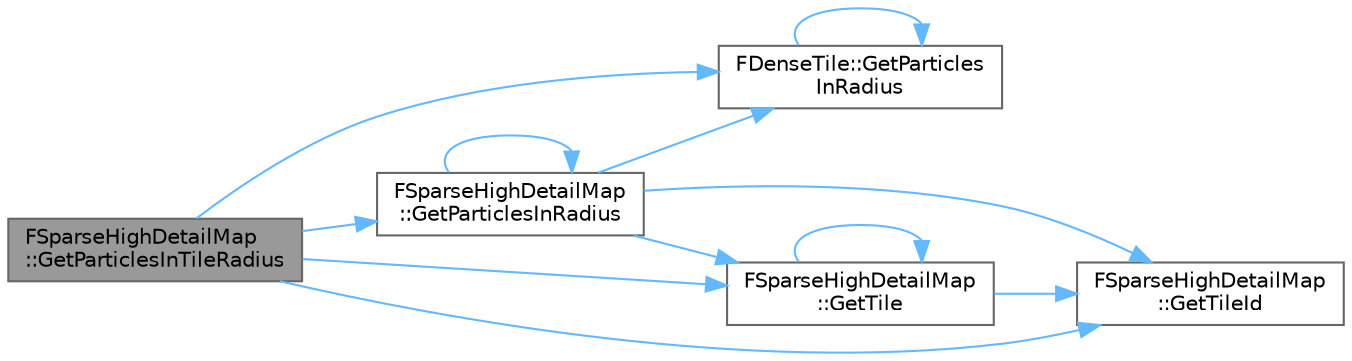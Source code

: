 digraph "FSparseHighDetailMap::GetParticlesInTileRadius"
{
 // INTERACTIVE_SVG=YES
 // LATEX_PDF_SIZE
  bgcolor="transparent";
  edge [fontname=Helvetica,fontsize=10,labelfontname=Helvetica,labelfontsize=10];
  node [fontname=Helvetica,fontsize=10,shape=box,height=0.2,width=0.4];
  rankdir="LR";
  Node1 [id="Node000001",label="FSparseHighDetailMap\l::GetParticlesInTileRadius",height=0.2,width=0.4,color="gray40", fillcolor="grey60", style="filled", fontcolor="black",tooltip=" "];
  Node1 -> Node2 [id="edge1_Node000001_Node000002",color="steelblue1",style="solid",tooltip=" "];
  Node2 [id="Node000002",label="FDenseTile::GetParticles\lInRadius",height=0.2,width=0.4,color="grey40", fillcolor="white", style="filled",URL="$d3/de5/structFDenseTile.html#adad88529f786b565f6d88924975d809a",tooltip=" "];
  Node2 -> Node2 [id="edge2_Node000002_Node000002",color="steelblue1",style="solid",tooltip=" "];
  Node1 -> Node3 [id="edge3_Node000001_Node000003",color="steelblue1",style="solid",tooltip=" "];
  Node3 [id="Node000003",label="FSparseHighDetailMap\l::GetParticlesInRadius",height=0.2,width=0.4,color="grey40", fillcolor="white", style="filled",URL="$d1/d85/classFSparseHighDetailMap.html#adf51b5c24afaa4b7bc7a4b474b0a0659",tooltip=" "];
  Node3 -> Node2 [id="edge4_Node000003_Node000002",color="steelblue1",style="solid",tooltip=" "];
  Node3 -> Node3 [id="edge5_Node000003_Node000003",color="steelblue1",style="solid",tooltip=" "];
  Node3 -> Node4 [id="edge6_Node000003_Node000004",color="steelblue1",style="solid",tooltip=" "];
  Node4 [id="Node000004",label="FSparseHighDetailMap\l::GetTile",height=0.2,width=0.4,color="grey40", fillcolor="white", style="filled",URL="$d1/d85/classFSparseHighDetailMap.html#a28de33ae9b8ec42f29664f1e1192e4d5",tooltip=" "];
  Node4 -> Node4 [id="edge7_Node000004_Node000004",color="steelblue1",style="solid",tooltip=" "];
  Node4 -> Node5 [id="edge8_Node000004_Node000005",color="steelblue1",style="solid",tooltip=" "];
  Node5 [id="Node000005",label="FSparseHighDetailMap\l::GetTileId",height=0.2,width=0.4,color="grey40", fillcolor="white", style="filled",URL="$d1/d85/classFSparseHighDetailMap.html#ad180ae90a8836d5a4cfe1e9e7059a908",tooltip=" "];
  Node3 -> Node5 [id="edge9_Node000003_Node000005",color="steelblue1",style="solid",tooltip=" "];
  Node1 -> Node4 [id="edge10_Node000001_Node000004",color="steelblue1",style="solid",tooltip=" "];
  Node1 -> Node5 [id="edge11_Node000001_Node000005",color="steelblue1",style="solid",tooltip=" "];
}
